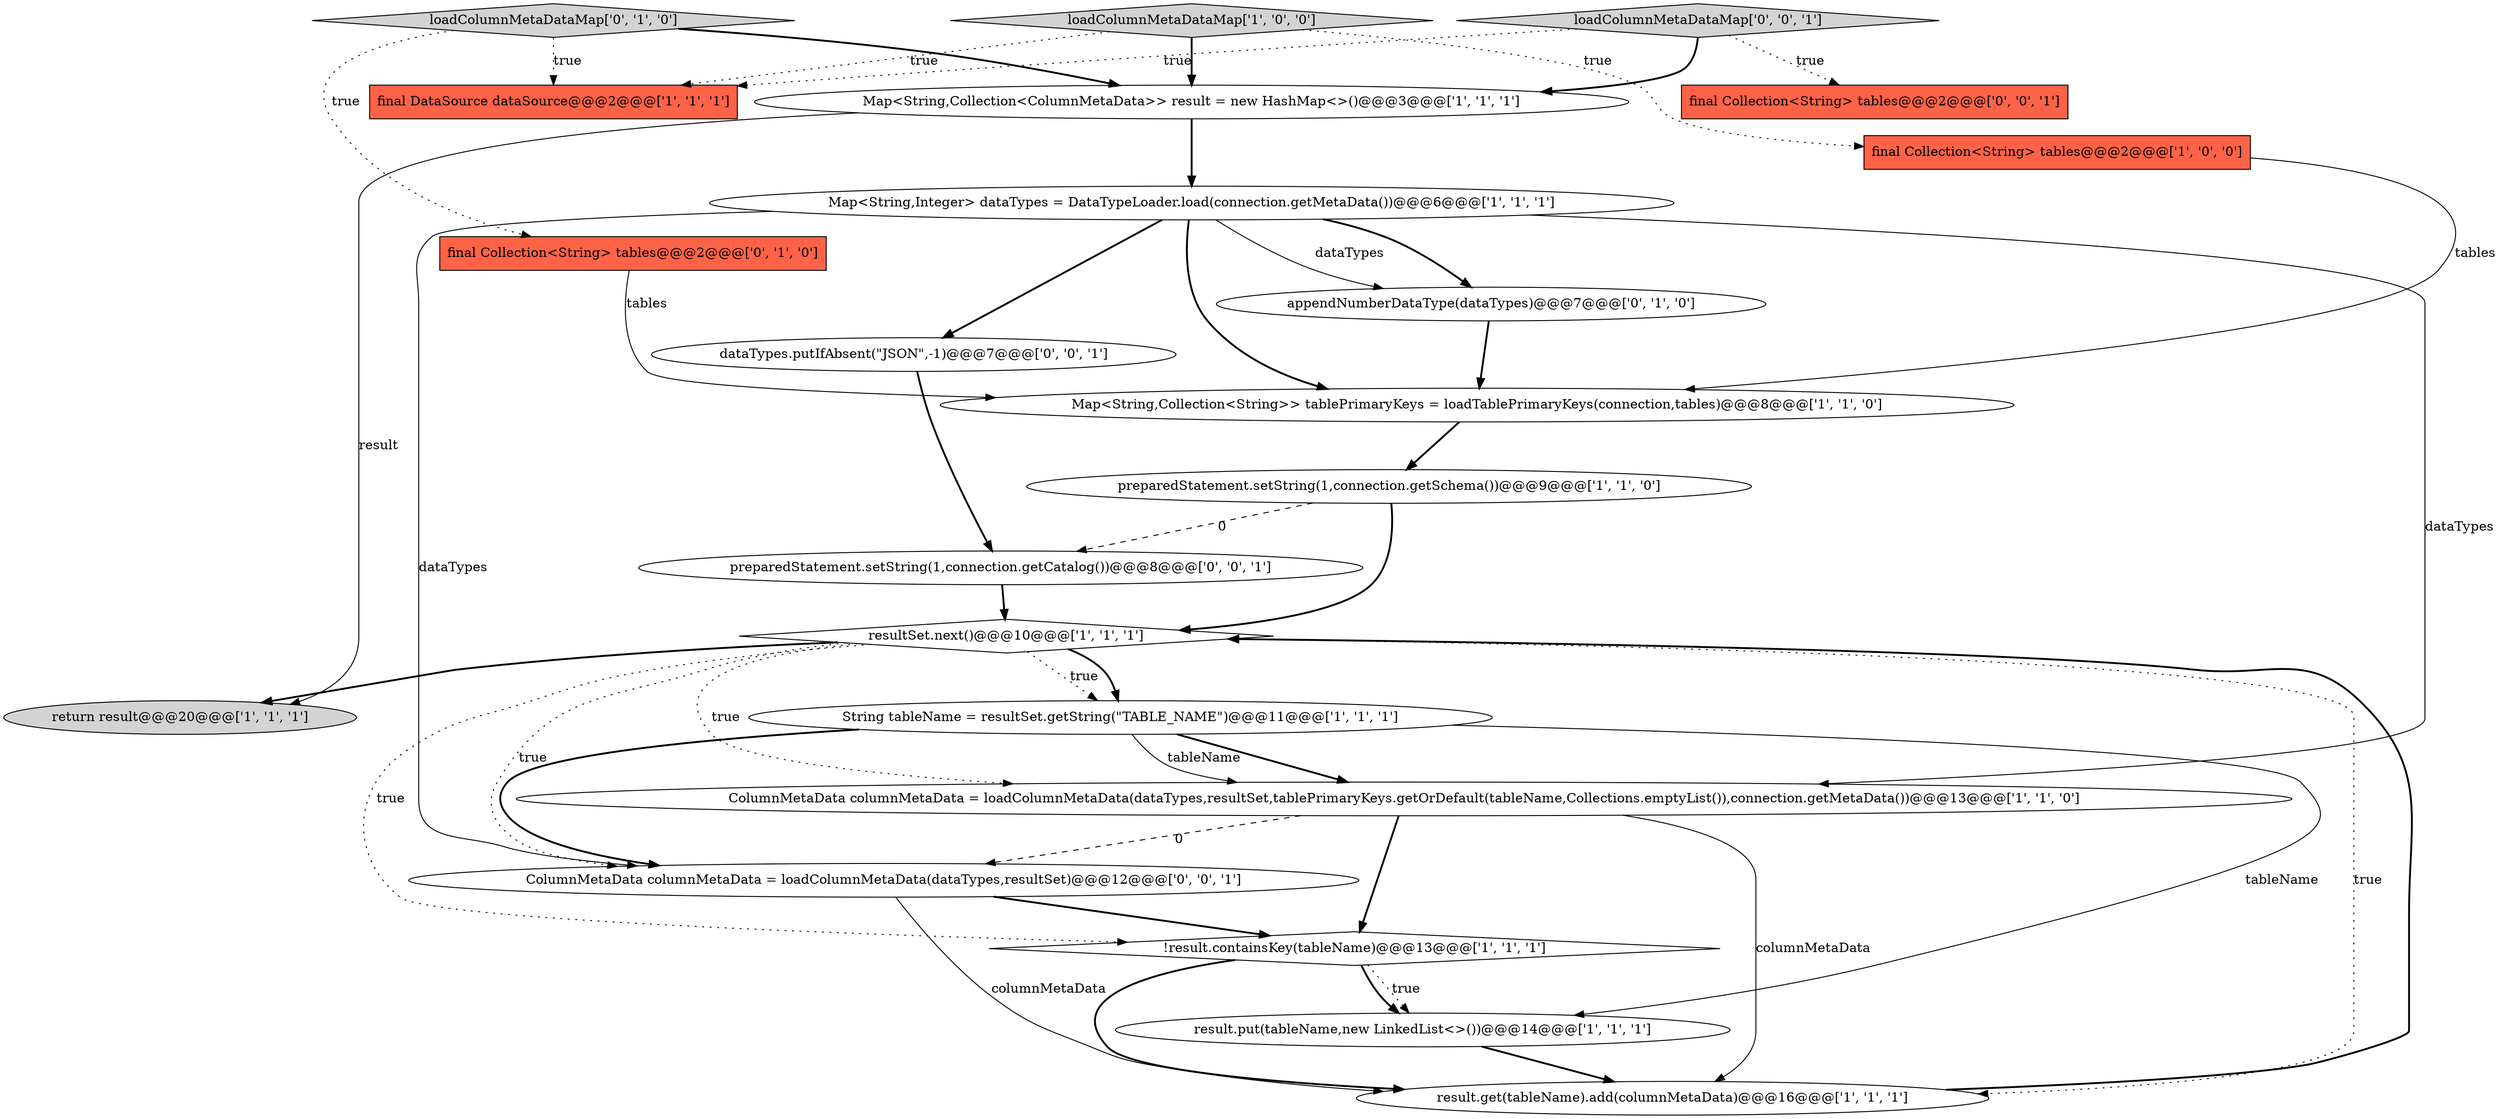digraph {
5 [style = filled, label = "Map<String,Collection<String>> tablePrimaryKeys = loadTablePrimaryKeys(connection,tables)@@@8@@@['1', '1', '0']", fillcolor = white, shape = ellipse image = "AAA0AAABBB1BBB"];
3 [style = filled, label = "resultSet.next()@@@10@@@['1', '1', '1']", fillcolor = white, shape = diamond image = "AAA0AAABBB1BBB"];
4 [style = filled, label = "final Collection<String> tables@@@2@@@['1', '0', '0']", fillcolor = tomato, shape = box image = "AAA0AAABBB1BBB"];
8 [style = filled, label = "result.get(tableName).add(columnMetaData)@@@16@@@['1', '1', '1']", fillcolor = white, shape = ellipse image = "AAA0AAABBB1BBB"];
7 [style = filled, label = "!result.containsKey(tableName)@@@13@@@['1', '1', '1']", fillcolor = white, shape = diamond image = "AAA0AAABBB1BBB"];
17 [style = filled, label = "dataTypes.putIfAbsent(\"JSON\",-1)@@@7@@@['0', '0', '1']", fillcolor = white, shape = ellipse image = "AAA0AAABBB3BBB"];
9 [style = filled, label = "loadColumnMetaDataMap['1', '0', '0']", fillcolor = lightgray, shape = diamond image = "AAA0AAABBB1BBB"];
11 [style = filled, label = "return result@@@20@@@['1', '1', '1']", fillcolor = lightgray, shape = ellipse image = "AAA0AAABBB1BBB"];
18 [style = filled, label = "final Collection<String> tables@@@2@@@['0', '0', '1']", fillcolor = tomato, shape = box image = "AAA0AAABBB3BBB"];
20 [style = filled, label = "loadColumnMetaDataMap['0', '0', '1']", fillcolor = lightgray, shape = diamond image = "AAA0AAABBB3BBB"];
14 [style = filled, label = "appendNumberDataType(dataTypes)@@@7@@@['0', '1', '0']", fillcolor = white, shape = ellipse image = "AAA1AAABBB2BBB"];
21 [style = filled, label = "preparedStatement.setString(1,connection.getCatalog())@@@8@@@['0', '0', '1']", fillcolor = white, shape = ellipse image = "AAA0AAABBB3BBB"];
6 [style = filled, label = "final DataSource dataSource@@@2@@@['1', '1', '1']", fillcolor = tomato, shape = box image = "AAA0AAABBB1BBB"];
12 [style = filled, label = "String tableName = resultSet.getString(\"TABLE_NAME\")@@@11@@@['1', '1', '1']", fillcolor = white, shape = ellipse image = "AAA0AAABBB1BBB"];
19 [style = filled, label = "ColumnMetaData columnMetaData = loadColumnMetaData(dataTypes,resultSet)@@@12@@@['0', '0', '1']", fillcolor = white, shape = ellipse image = "AAA0AAABBB3BBB"];
2 [style = filled, label = "preparedStatement.setString(1,connection.getSchema())@@@9@@@['1', '1', '0']", fillcolor = white, shape = ellipse image = "AAA0AAABBB1BBB"];
0 [style = filled, label = "ColumnMetaData columnMetaData = loadColumnMetaData(dataTypes,resultSet,tablePrimaryKeys.getOrDefault(tableName,Collections.emptyList()),connection.getMetaData())@@@13@@@['1', '1', '0']", fillcolor = white, shape = ellipse image = "AAA0AAABBB1BBB"];
16 [style = filled, label = "final Collection<String> tables@@@2@@@['0', '1', '0']", fillcolor = tomato, shape = box image = "AAA0AAABBB2BBB"];
13 [style = filled, label = "Map<String,Integer> dataTypes = DataTypeLoader.load(connection.getMetaData())@@@6@@@['1', '1', '1']", fillcolor = white, shape = ellipse image = "AAA0AAABBB1BBB"];
1 [style = filled, label = "result.put(tableName,new LinkedList<>())@@@14@@@['1', '1', '1']", fillcolor = white, shape = ellipse image = "AAA0AAABBB1BBB"];
15 [style = filled, label = "loadColumnMetaDataMap['0', '1', '0']", fillcolor = lightgray, shape = diamond image = "AAA0AAABBB2BBB"];
10 [style = filled, label = "Map<String,Collection<ColumnMetaData>> result = new HashMap<>()@@@3@@@['1', '1', '1']", fillcolor = white, shape = ellipse image = "AAA0AAABBB1BBB"];
5->2 [style = bold, label=""];
14->5 [style = bold, label=""];
3->12 [style = dotted, label="true"];
12->0 [style = bold, label=""];
0->19 [style = dashed, label="0"];
21->3 [style = bold, label=""];
3->11 [style = bold, label=""];
7->8 [style = bold, label=""];
16->5 [style = solid, label="tables"];
19->8 [style = solid, label="columnMetaData"];
20->10 [style = bold, label=""];
17->21 [style = bold, label=""];
0->7 [style = bold, label=""];
13->17 [style = bold, label=""];
20->18 [style = dotted, label="true"];
3->19 [style = dotted, label="true"];
1->8 [style = bold, label=""];
3->8 [style = dotted, label="true"];
7->1 [style = dotted, label="true"];
9->6 [style = dotted, label="true"];
15->6 [style = dotted, label="true"];
12->0 [style = solid, label="tableName"];
8->3 [style = bold, label=""];
12->1 [style = solid, label="tableName"];
2->3 [style = bold, label=""];
3->0 [style = dotted, label="true"];
13->14 [style = solid, label="dataTypes"];
4->5 [style = solid, label="tables"];
10->13 [style = bold, label=""];
3->12 [style = bold, label=""];
9->4 [style = dotted, label="true"];
12->19 [style = bold, label=""];
13->0 [style = solid, label="dataTypes"];
2->21 [style = dashed, label="0"];
15->16 [style = dotted, label="true"];
7->1 [style = bold, label=""];
13->19 [style = solid, label="dataTypes"];
19->7 [style = bold, label=""];
10->11 [style = solid, label="result"];
3->7 [style = dotted, label="true"];
13->14 [style = bold, label=""];
20->6 [style = dotted, label="true"];
15->10 [style = bold, label=""];
13->5 [style = bold, label=""];
0->8 [style = solid, label="columnMetaData"];
9->10 [style = bold, label=""];
}
